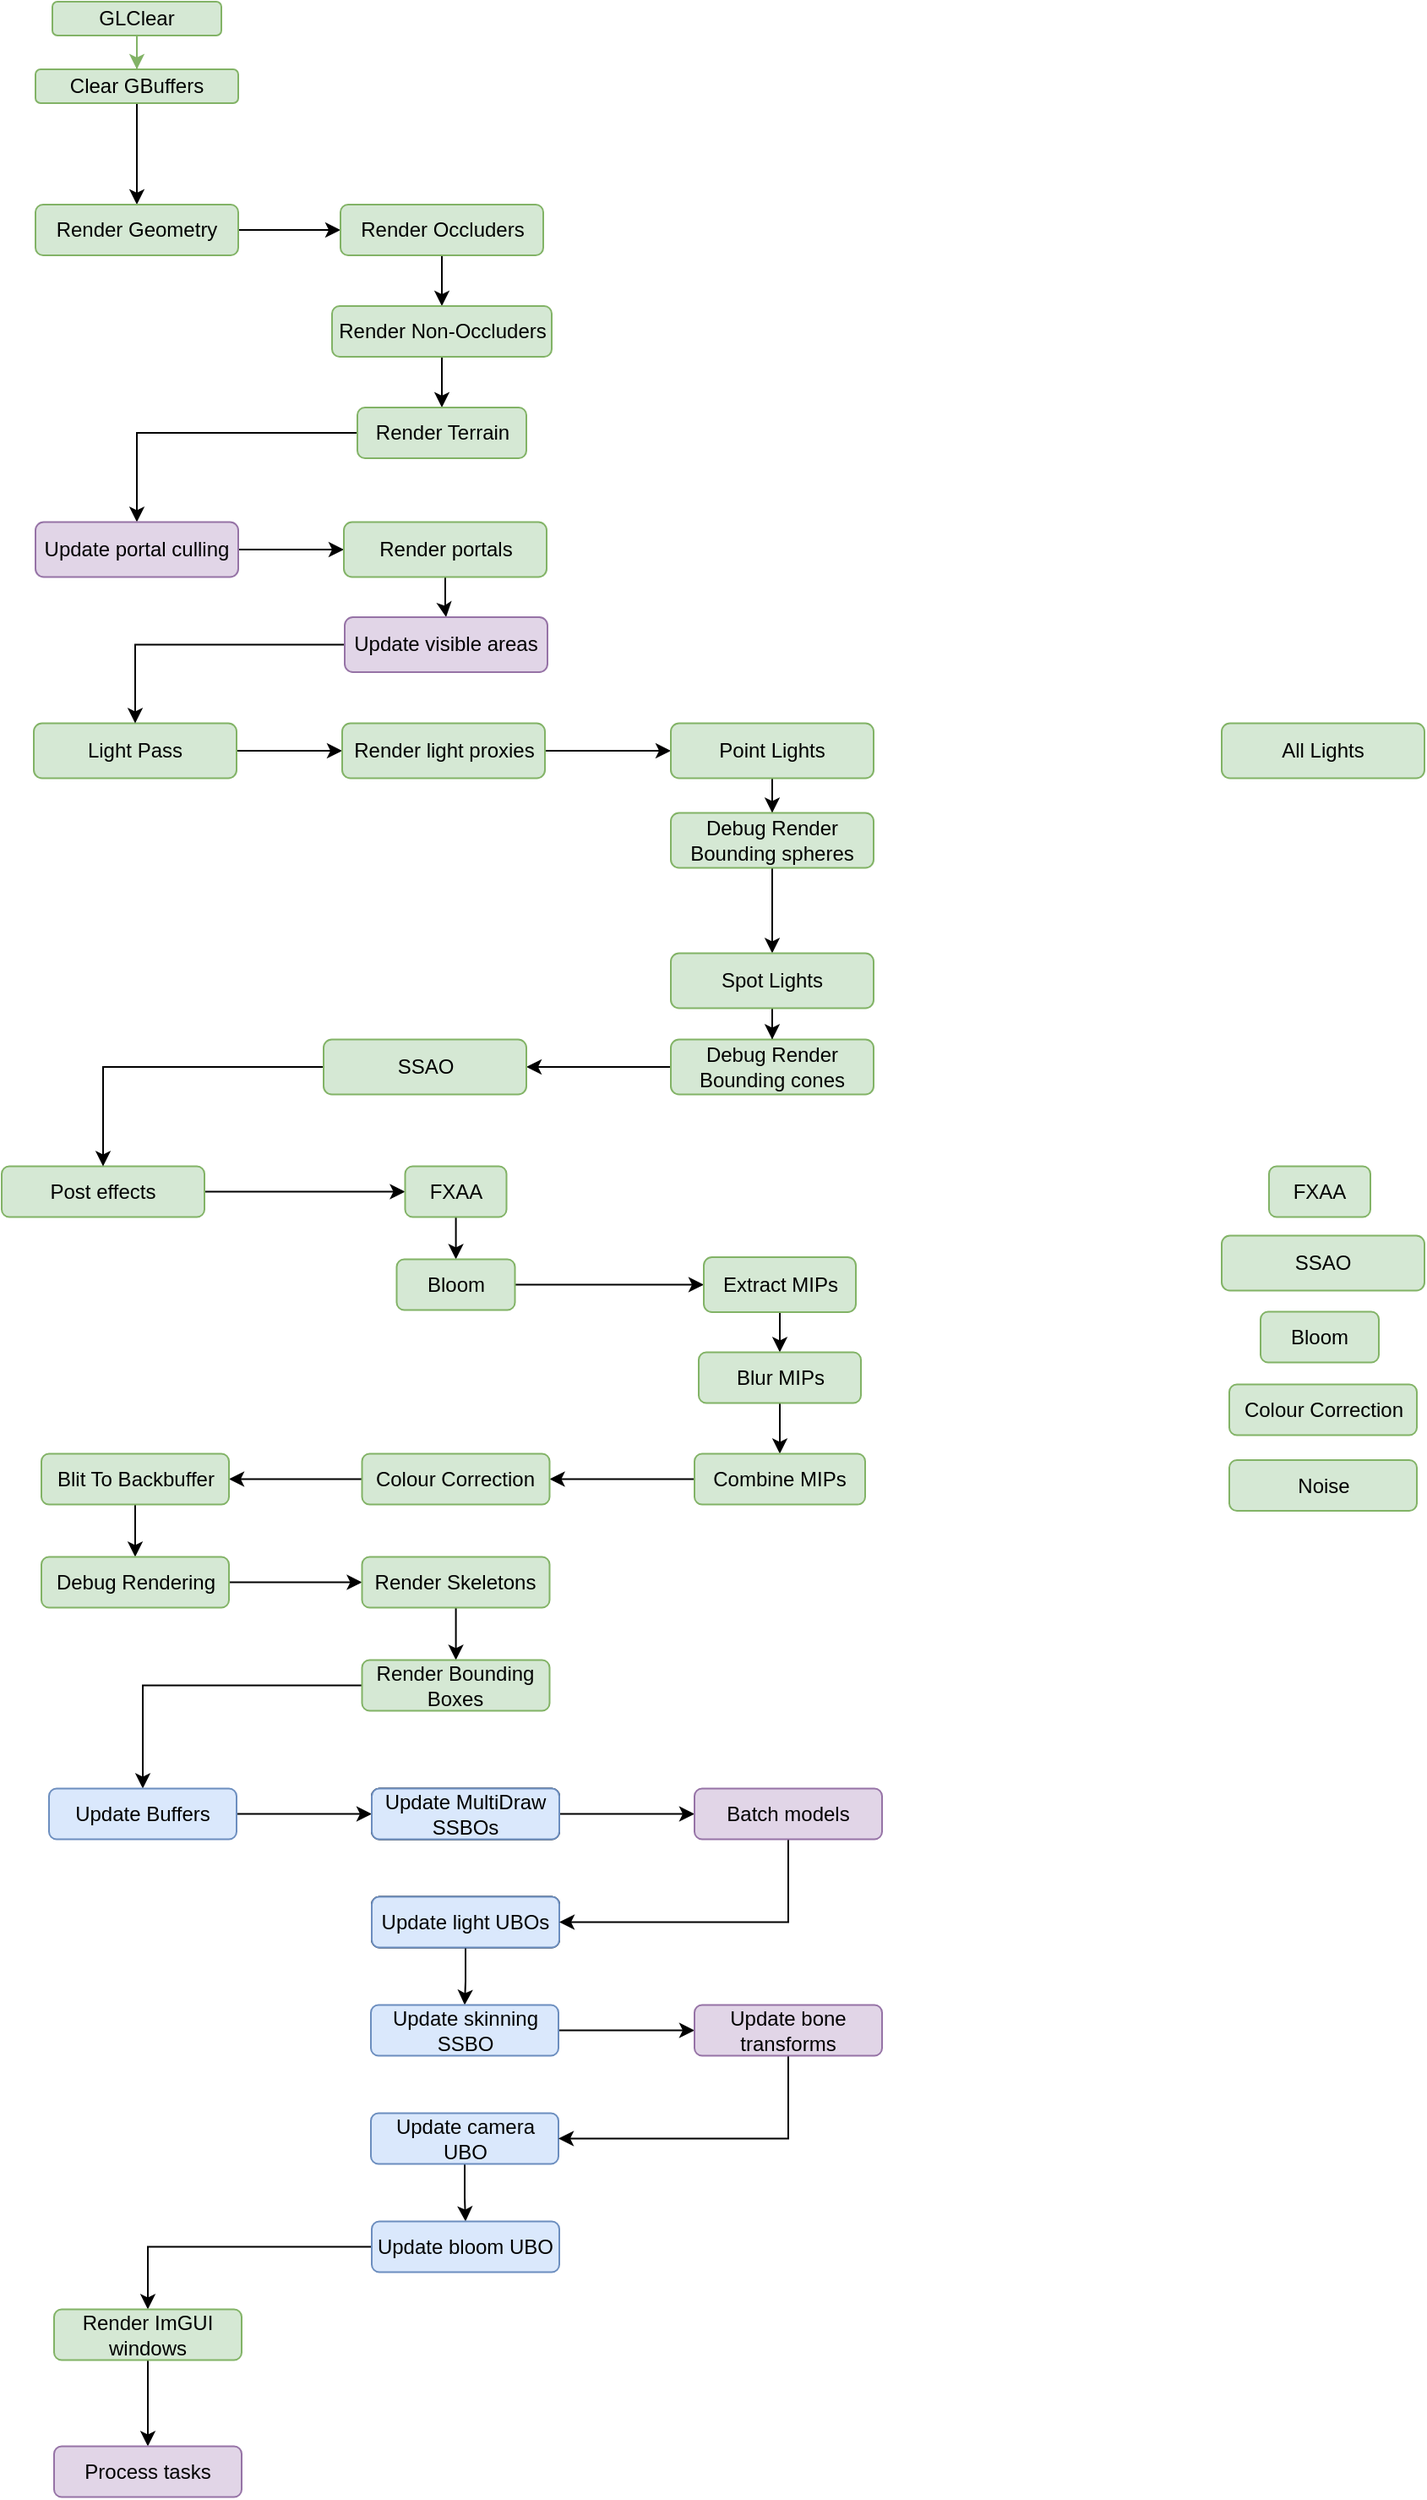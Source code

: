 <mxfile version="20.6.2" type="device"><diagram id="C5RBs43oDa-KdzZeNtuy" name="Page-1"><mxGraphModel dx="1422" dy="774" grid="0" gridSize="10" guides="1" tooltips="1" connect="1" arrows="1" fold="1" page="0" pageScale="1" pageWidth="827" pageHeight="1169" math="0" shadow="0"><root><mxCell id="WIyWlLk6GJQsqaUBKTNV-0"/><mxCell id="WIyWlLk6GJQsqaUBKTNV-1" parent="WIyWlLk6GJQsqaUBKTNV-0"/><mxCell id="azEwb-M1wzcPMQj55w-4-2" value="" style="edgeStyle=orthogonalEdgeStyle;rounded=0;orthogonalLoop=1;jettySize=auto;html=1;fillColor=#d5e8d4;strokeColor=#82b366;" parent="WIyWlLk6GJQsqaUBKTNV-1" source="azEwb-M1wzcPMQj55w-4-0" target="azEwb-M1wzcPMQj55w-4-1" edge="1"><mxGeometry relative="1" as="geometry"/></mxCell><mxCell id="azEwb-M1wzcPMQj55w-4-0" value="GLClear" style="rounded=1;whiteSpace=wrap;html=1;fillColor=#d5e8d4;strokeColor=#82b366;" parent="WIyWlLk6GJQsqaUBKTNV-1" vertex="1"><mxGeometry x="38" y="8" width="100" height="20" as="geometry"/></mxCell><mxCell id="azEwb-M1wzcPMQj55w-4-4" value="" style="edgeStyle=orthogonalEdgeStyle;rounded=0;orthogonalLoop=1;jettySize=auto;html=1;" parent="WIyWlLk6GJQsqaUBKTNV-1" source="azEwb-M1wzcPMQj55w-4-1" target="azEwb-M1wzcPMQj55w-4-3" edge="1"><mxGeometry relative="1" as="geometry"/></mxCell><mxCell id="azEwb-M1wzcPMQj55w-4-1" value="Clear GBuffers" style="rounded=1;whiteSpace=wrap;html=1;fillColor=#d5e8d4;strokeColor=#82b366;" parent="WIyWlLk6GJQsqaUBKTNV-1" vertex="1"><mxGeometry x="28" y="48" width="120" height="20" as="geometry"/></mxCell><mxCell id="azEwb-M1wzcPMQj55w-4-6" value="" style="edgeStyle=orthogonalEdgeStyle;rounded=0;orthogonalLoop=1;jettySize=auto;html=1;" parent="WIyWlLk6GJQsqaUBKTNV-1" source="azEwb-M1wzcPMQj55w-4-3" target="azEwb-M1wzcPMQj55w-4-5" edge="1"><mxGeometry relative="1" as="geometry"/></mxCell><mxCell id="azEwb-M1wzcPMQj55w-4-3" value="Render Geometry" style="whiteSpace=wrap;html=1;rounded=1;fillColor=#d5e8d4;strokeColor=#82b366;" parent="WIyWlLk6GJQsqaUBKTNV-1" vertex="1"><mxGeometry x="28" y="128" width="120" height="30" as="geometry"/></mxCell><mxCell id="azEwb-M1wzcPMQj55w-4-8" value="" style="edgeStyle=orthogonalEdgeStyle;rounded=0;orthogonalLoop=1;jettySize=auto;html=1;" parent="WIyWlLk6GJQsqaUBKTNV-1" source="azEwb-M1wzcPMQj55w-4-5" target="azEwb-M1wzcPMQj55w-4-7" edge="1"><mxGeometry relative="1" as="geometry"/></mxCell><mxCell id="azEwb-M1wzcPMQj55w-4-5" value="Render Occluders" style="whiteSpace=wrap;html=1;rounded=1;fillColor=#d5e8d4;strokeColor=#82b366;" parent="WIyWlLk6GJQsqaUBKTNV-1" vertex="1"><mxGeometry x="208.5" y="128" width="120" height="30" as="geometry"/></mxCell><mxCell id="azEwb-M1wzcPMQj55w-4-53" value="" style="edgeStyle=orthogonalEdgeStyle;rounded=0;orthogonalLoop=1;jettySize=auto;html=1;" parent="WIyWlLk6GJQsqaUBKTNV-1" source="azEwb-M1wzcPMQj55w-4-7" target="azEwb-M1wzcPMQj55w-4-9" edge="1"><mxGeometry relative="1" as="geometry"/></mxCell><mxCell id="azEwb-M1wzcPMQj55w-4-7" value="Render Non-Occluders" style="whiteSpace=wrap;html=1;rounded=1;fillColor=#d5e8d4;strokeColor=#82b366;" parent="WIyWlLk6GJQsqaUBKTNV-1" vertex="1"><mxGeometry x="203.5" y="188" width="130" height="30" as="geometry"/></mxCell><mxCell id="azEwb-M1wzcPMQj55w-4-12" value="" style="edgeStyle=orthogonalEdgeStyle;rounded=0;orthogonalLoop=1;jettySize=auto;html=1;entryX=0.5;entryY=0;entryDx=0;entryDy=0;exitX=0;exitY=0.5;exitDx=0;exitDy=0;" parent="WIyWlLk6GJQsqaUBKTNV-1" source="azEwb-M1wzcPMQj55w-4-9" target="azEwb-M1wzcPMQj55w-4-11" edge="1"><mxGeometry relative="1" as="geometry"><mxPoint x="218.5" y="332" as="sourcePoint"/></mxGeometry></mxCell><mxCell id="azEwb-M1wzcPMQj55w-4-9" value="Render Terrain" style="whiteSpace=wrap;html=1;rounded=1;fillColor=#d5e8d4;strokeColor=#82b366;" parent="WIyWlLk6GJQsqaUBKTNV-1" vertex="1"><mxGeometry x="218.5" y="248" width="100" height="30" as="geometry"/></mxCell><mxCell id="azEwb-M1wzcPMQj55w-4-72" style="edgeStyle=orthogonalEdgeStyle;rounded=0;orthogonalLoop=1;jettySize=auto;html=1;" parent="WIyWlLk6GJQsqaUBKTNV-1" source="azEwb-M1wzcPMQj55w-4-11" target="azEwb-M1wzcPMQj55w-4-71" edge="1"><mxGeometry relative="1" as="geometry"/></mxCell><mxCell id="azEwb-M1wzcPMQj55w-4-11" value="Update portal culling" style="whiteSpace=wrap;html=1;rounded=1;fillColor=#e1d5e7;strokeColor=#9673a6;" parent="WIyWlLk6GJQsqaUBKTNV-1" vertex="1"><mxGeometry x="28" y="315.75" width="120" height="32.5" as="geometry"/></mxCell><mxCell id="azEwb-M1wzcPMQj55w-4-16" value="" style="edgeStyle=orthogonalEdgeStyle;rounded=0;orthogonalLoop=1;jettySize=auto;html=1;exitX=1;exitY=0.5;exitDx=0;exitDy=0;entryX=0;entryY=0.5;entryDx=0;entryDy=0;" parent="WIyWlLk6GJQsqaUBKTNV-1" source="azEwb-M1wzcPMQj55w-4-13" target="azEwb-M1wzcPMQj55w-4-15" edge="1"><mxGeometry relative="1" as="geometry"/></mxCell><mxCell id="azEwb-M1wzcPMQj55w-4-13" value="Post effects" style="whiteSpace=wrap;html=1;rounded=1;fillColor=#d5e8d4;strokeColor=#82b366;" parent="WIyWlLk6GJQsqaUBKTNV-1" vertex="1"><mxGeometry x="8" y="696.75" width="120" height="30" as="geometry"/></mxCell><mxCell id="azEwb-M1wzcPMQj55w-4-18" value="" style="edgeStyle=orthogonalEdgeStyle;rounded=0;orthogonalLoop=1;jettySize=auto;html=1;" parent="WIyWlLk6GJQsqaUBKTNV-1" source="azEwb-M1wzcPMQj55w-4-15" target="azEwb-M1wzcPMQj55w-4-17" edge="1"><mxGeometry relative="1" as="geometry"/></mxCell><mxCell id="azEwb-M1wzcPMQj55w-4-15" value="FXAA" style="whiteSpace=wrap;html=1;rounded=1;fillColor=#d5e8d4;strokeColor=#82b366;" parent="WIyWlLk6GJQsqaUBKTNV-1" vertex="1"><mxGeometry x="246.75" y="696.75" width="60" height="30" as="geometry"/></mxCell><mxCell id="azEwb-M1wzcPMQj55w-4-20" value="" style="edgeStyle=orthogonalEdgeStyle;rounded=0;orthogonalLoop=1;jettySize=auto;html=1;" parent="WIyWlLk6GJQsqaUBKTNV-1" source="azEwb-M1wzcPMQj55w-4-17" target="azEwb-M1wzcPMQj55w-4-19" edge="1"><mxGeometry relative="1" as="geometry"/></mxCell><mxCell id="azEwb-M1wzcPMQj55w-4-17" value="Bloom" style="whiteSpace=wrap;html=1;rounded=1;fillColor=#d5e8d4;strokeColor=#82b366;" parent="WIyWlLk6GJQsqaUBKTNV-1" vertex="1"><mxGeometry x="241.75" y="751.75" width="70" height="30" as="geometry"/></mxCell><mxCell id="azEwb-M1wzcPMQj55w-4-22" value="" style="edgeStyle=orthogonalEdgeStyle;rounded=0;orthogonalLoop=1;jettySize=auto;html=1;" parent="WIyWlLk6GJQsqaUBKTNV-1" source="azEwb-M1wzcPMQj55w-4-19" target="azEwb-M1wzcPMQj55w-4-21" edge="1"><mxGeometry relative="1" as="geometry"/></mxCell><mxCell id="azEwb-M1wzcPMQj55w-4-19" value="Extract MIPs" style="whiteSpace=wrap;html=1;rounded=1;fillColor=#d5e8d4;strokeColor=#82b366;" parent="WIyWlLk6GJQsqaUBKTNV-1" vertex="1"><mxGeometry x="423.5" y="750.5" width="90" height="32.5" as="geometry"/></mxCell><mxCell id="azEwb-M1wzcPMQj55w-4-24" value="" style="edgeStyle=orthogonalEdgeStyle;rounded=0;orthogonalLoop=1;jettySize=auto;html=1;" parent="WIyWlLk6GJQsqaUBKTNV-1" source="azEwb-M1wzcPMQj55w-4-21" target="azEwb-M1wzcPMQj55w-4-23" edge="1"><mxGeometry relative="1" as="geometry"/></mxCell><mxCell id="azEwb-M1wzcPMQj55w-4-21" value="Blur MIPs" style="whiteSpace=wrap;html=1;rounded=1;fillColor=#d5e8d4;strokeColor=#82b366;" parent="WIyWlLk6GJQsqaUBKTNV-1" vertex="1"><mxGeometry x="420.5" y="806.75" width="96" height="30" as="geometry"/></mxCell><mxCell id="azEwb-M1wzcPMQj55w-4-26" value="" style="edgeStyle=orthogonalEdgeStyle;rounded=0;orthogonalLoop=1;jettySize=auto;html=1;entryX=1;entryY=0.5;entryDx=0;entryDy=0;" parent="WIyWlLk6GJQsqaUBKTNV-1" source="azEwb-M1wzcPMQj55w-4-23" target="azEwb-M1wzcPMQj55w-4-25" edge="1"><mxGeometry relative="1" as="geometry"><mxPoint x="361" y="881.779" as="targetPoint"/></mxGeometry></mxCell><mxCell id="azEwb-M1wzcPMQj55w-4-23" value="Combine MIPs" style="whiteSpace=wrap;html=1;rounded=1;fillColor=#d5e8d4;strokeColor=#82b366;" parent="WIyWlLk6GJQsqaUBKTNV-1" vertex="1"><mxGeometry x="418" y="866.75" width="101" height="30" as="geometry"/></mxCell><mxCell id="azEwb-M1wzcPMQj55w-4-30" value="" style="edgeStyle=orthogonalEdgeStyle;rounded=0;orthogonalLoop=1;jettySize=auto;html=1;" parent="WIyWlLk6GJQsqaUBKTNV-1" source="azEwb-M1wzcPMQj55w-4-25" target="azEwb-M1wzcPMQj55w-4-29" edge="1"><mxGeometry relative="1" as="geometry"/></mxCell><mxCell id="azEwb-M1wzcPMQj55w-4-25" value="Colour Correction" style="whiteSpace=wrap;html=1;rounded=1;fillColor=#d5e8d4;strokeColor=#82b366;" parent="WIyWlLk6GJQsqaUBKTNV-1" vertex="1"><mxGeometry x="221.25" y="866.75" width="111" height="30" as="geometry"/></mxCell><mxCell id="azEwb-M1wzcPMQj55w-4-32" value="" style="edgeStyle=orthogonalEdgeStyle;rounded=0;orthogonalLoop=1;jettySize=auto;html=1;" parent="WIyWlLk6GJQsqaUBKTNV-1" source="azEwb-M1wzcPMQj55w-4-29" target="azEwb-M1wzcPMQj55w-4-31" edge="1"><mxGeometry relative="1" as="geometry"/></mxCell><mxCell id="azEwb-M1wzcPMQj55w-4-29" value="Blit To Backbuffer" style="whiteSpace=wrap;html=1;rounded=1;fillColor=#d5e8d4;strokeColor=#82b366;" parent="WIyWlLk6GJQsqaUBKTNV-1" vertex="1"><mxGeometry x="31.5" y="866.75" width="111" height="30" as="geometry"/></mxCell><mxCell id="azEwb-M1wzcPMQj55w-4-34" value="" style="edgeStyle=orthogonalEdgeStyle;rounded=0;orthogonalLoop=1;jettySize=auto;html=1;" parent="WIyWlLk6GJQsqaUBKTNV-1" source="azEwb-M1wzcPMQj55w-4-31" target="azEwb-M1wzcPMQj55w-4-33" edge="1"><mxGeometry relative="1" as="geometry"/></mxCell><mxCell id="azEwb-M1wzcPMQj55w-4-31" value="Debug Rendering" style="whiteSpace=wrap;html=1;rounded=1;fillColor=#d5e8d4;strokeColor=#82b366;" parent="WIyWlLk6GJQsqaUBKTNV-1" vertex="1"><mxGeometry x="31.5" y="927.75" width="111" height="30" as="geometry"/></mxCell><mxCell id="azEwb-M1wzcPMQj55w-4-36" value="" style="edgeStyle=orthogonalEdgeStyle;rounded=0;orthogonalLoop=1;jettySize=auto;html=1;" parent="WIyWlLk6GJQsqaUBKTNV-1" source="azEwb-M1wzcPMQj55w-4-33" target="azEwb-M1wzcPMQj55w-4-35" edge="1"><mxGeometry relative="1" as="geometry"/></mxCell><mxCell id="azEwb-M1wzcPMQj55w-4-33" value="Render Skeletons" style="whiteSpace=wrap;html=1;rounded=1;fillColor=#d5e8d4;strokeColor=#82b366;" parent="WIyWlLk6GJQsqaUBKTNV-1" vertex="1"><mxGeometry x="221.25" y="927.75" width="111" height="30" as="geometry"/></mxCell><mxCell id="azEwb-M1wzcPMQj55w-4-55" value="" style="edgeStyle=orthogonalEdgeStyle;rounded=0;orthogonalLoop=1;jettySize=auto;html=1;" parent="WIyWlLk6GJQsqaUBKTNV-1" source="azEwb-M1wzcPMQj55w-4-35" target="azEwb-M1wzcPMQj55w-4-54" edge="1"><mxGeometry relative="1" as="geometry"/></mxCell><mxCell id="azEwb-M1wzcPMQj55w-4-35" value="Render Bounding Boxes" style="whiteSpace=wrap;html=1;rounded=1;fillColor=#d5e8d4;strokeColor=#82b366;" parent="WIyWlLk6GJQsqaUBKTNV-1" vertex="1"><mxGeometry x="221.25" y="988.75" width="111" height="30" as="geometry"/></mxCell><mxCell id="azEwb-M1wzcPMQj55w-4-40" value="" style="edgeStyle=orthogonalEdgeStyle;rounded=0;orthogonalLoop=1;jettySize=auto;html=1;" parent="WIyWlLk6GJQsqaUBKTNV-1" source="azEwb-M1wzcPMQj55w-4-37" target="azEwb-M1wzcPMQj55w-4-39" edge="1"><mxGeometry relative="1" as="geometry"/></mxCell><mxCell id="azEwb-M1wzcPMQj55w-4-37" value="Light Pass" style="whiteSpace=wrap;html=1;rounded=1;fillColor=#d5e8d4;strokeColor=#82b366;" parent="WIyWlLk6GJQsqaUBKTNV-1" vertex="1"><mxGeometry x="27" y="434.75" width="120" height="32.5" as="geometry"/></mxCell><mxCell id="azEwb-M1wzcPMQj55w-4-42" value="" style="edgeStyle=orthogonalEdgeStyle;rounded=0;orthogonalLoop=1;jettySize=auto;html=1;" parent="WIyWlLk6GJQsqaUBKTNV-1" source="azEwb-M1wzcPMQj55w-4-39" target="azEwb-M1wzcPMQj55w-4-41" edge="1"><mxGeometry relative="1" as="geometry"/></mxCell><mxCell id="azEwb-M1wzcPMQj55w-4-39" value="Render light proxies" style="whiteSpace=wrap;html=1;rounded=1;fillColor=#d5e8d4;strokeColor=#82b366;" parent="WIyWlLk6GJQsqaUBKTNV-1" vertex="1"><mxGeometry x="209.5" y="434.75" width="120" height="32.5" as="geometry"/></mxCell><mxCell id="azEwb-M1wzcPMQj55w-4-44" value="" style="edgeStyle=orthogonalEdgeStyle;rounded=0;orthogonalLoop=1;jettySize=auto;html=1;" parent="WIyWlLk6GJQsqaUBKTNV-1" source="azEwb-M1wzcPMQj55w-4-41" target="azEwb-M1wzcPMQj55w-4-43" edge="1"><mxGeometry relative="1" as="geometry"/></mxCell><mxCell id="azEwb-M1wzcPMQj55w-4-41" value="Point Lights" style="whiteSpace=wrap;html=1;rounded=1;fillColor=#d5e8d4;strokeColor=#82b366;" parent="WIyWlLk6GJQsqaUBKTNV-1" vertex="1"><mxGeometry x="404" y="434.75" width="120" height="32.5" as="geometry"/></mxCell><mxCell id="azEwb-M1wzcPMQj55w-4-46" value="" style="edgeStyle=orthogonalEdgeStyle;rounded=0;orthogonalLoop=1;jettySize=auto;html=1;" parent="WIyWlLk6GJQsqaUBKTNV-1" source="azEwb-M1wzcPMQj55w-4-43" target="azEwb-M1wzcPMQj55w-4-45" edge="1"><mxGeometry relative="1" as="geometry"/></mxCell><mxCell id="azEwb-M1wzcPMQj55w-4-43" value="Debug Render Bounding spheres" style="whiteSpace=wrap;html=1;rounded=1;fillColor=#d5e8d4;strokeColor=#82b366;" parent="WIyWlLk6GJQsqaUBKTNV-1" vertex="1"><mxGeometry x="404" y="487.75" width="120" height="32.5" as="geometry"/></mxCell><mxCell id="azEwb-M1wzcPMQj55w-4-49" value="" style="edgeStyle=orthogonalEdgeStyle;rounded=0;orthogonalLoop=1;jettySize=auto;html=1;" parent="WIyWlLk6GJQsqaUBKTNV-1" source="azEwb-M1wzcPMQj55w-4-45" target="azEwb-M1wzcPMQj55w-4-48" edge="1"><mxGeometry relative="1" as="geometry"/></mxCell><mxCell id="azEwb-M1wzcPMQj55w-4-45" value="Spot Lights" style="whiteSpace=wrap;html=1;rounded=1;fillColor=#d5e8d4;strokeColor=#82b366;" parent="WIyWlLk6GJQsqaUBKTNV-1" vertex="1"><mxGeometry x="404" y="570.75" width="120" height="32.5" as="geometry"/></mxCell><mxCell id="azEwb-M1wzcPMQj55w-4-51" value="" style="edgeStyle=orthogonalEdgeStyle;rounded=0;orthogonalLoop=1;jettySize=auto;html=1;" parent="WIyWlLk6GJQsqaUBKTNV-1" source="azEwb-M1wzcPMQj55w-4-48" target="azEwb-M1wzcPMQj55w-4-50" edge="1"><mxGeometry relative="1" as="geometry"/></mxCell><mxCell id="azEwb-M1wzcPMQj55w-4-48" value="Debug Render Bounding cones" style="whiteSpace=wrap;html=1;rounded=1;fillColor=#d5e8d4;strokeColor=#82b366;" parent="WIyWlLk6GJQsqaUBKTNV-1" vertex="1"><mxGeometry x="404" y="621.75" width="120" height="32.5" as="geometry"/></mxCell><mxCell id="azEwb-M1wzcPMQj55w-4-52" style="edgeStyle=orthogonalEdgeStyle;rounded=0;orthogonalLoop=1;jettySize=auto;html=1;" parent="WIyWlLk6GJQsqaUBKTNV-1" source="azEwb-M1wzcPMQj55w-4-50" target="azEwb-M1wzcPMQj55w-4-13" edge="1"><mxGeometry relative="1" as="geometry"/></mxCell><mxCell id="azEwb-M1wzcPMQj55w-4-50" value="SSAO" style="whiteSpace=wrap;html=1;rounded=1;fillColor=#d5e8d4;strokeColor=#82b366;" parent="WIyWlLk6GJQsqaUBKTNV-1" vertex="1"><mxGeometry x="198.5" y="621.75" width="120" height="32.5" as="geometry"/></mxCell><mxCell id="azEwb-M1wzcPMQj55w-4-57" value="" style="edgeStyle=orthogonalEdgeStyle;rounded=0;orthogonalLoop=1;jettySize=auto;html=1;" parent="WIyWlLk6GJQsqaUBKTNV-1" source="azEwb-M1wzcPMQj55w-4-54" target="azEwb-M1wzcPMQj55w-4-56" edge="1"><mxGeometry relative="1" as="geometry"/></mxCell><mxCell id="azEwb-M1wzcPMQj55w-4-54" value="Update Buffers" style="whiteSpace=wrap;html=1;rounded=1;fillColor=#dae8fc;strokeColor=#6c8ebf;" parent="WIyWlLk6GJQsqaUBKTNV-1" vertex="1"><mxGeometry x="36" y="1064.75" width="111" height="30" as="geometry"/></mxCell><mxCell id="azEwb-M1wzcPMQj55w-4-56" value="Update MultiDraw SSBOs" style="whiteSpace=wrap;html=1;rounded=1;" parent="WIyWlLk6GJQsqaUBKTNV-1" vertex="1"><mxGeometry x="227" y="1064.75" width="111" height="30" as="geometry"/></mxCell><mxCell id="azEwb-M1wzcPMQj55w-4-61" value="" style="edgeStyle=orthogonalEdgeStyle;rounded=0;orthogonalLoop=1;jettySize=auto;html=1;" parent="WIyWlLk6GJQsqaUBKTNV-1" source="azEwb-M1wzcPMQj55w-4-58" target="azEwb-M1wzcPMQj55w-4-60" edge="1"><mxGeometry relative="1" as="geometry"/></mxCell><mxCell id="azEwb-M1wzcPMQj55w-4-58" value="Update light UBOs" style="whiteSpace=wrap;html=1;rounded=1;" parent="WIyWlLk6GJQsqaUBKTNV-1" vertex="1"><mxGeometry x="227" y="1128.75" width="111" height="30" as="geometry"/></mxCell><mxCell id="azEwb-M1wzcPMQj55w-4-85" value="" style="edgeStyle=orthogonalEdgeStyle;rounded=0;orthogonalLoop=1;jettySize=auto;html=1;" parent="WIyWlLk6GJQsqaUBKTNV-1" source="azEwb-M1wzcPMQj55w-4-60" target="azEwb-M1wzcPMQj55w-4-84" edge="1"><mxGeometry relative="1" as="geometry"/></mxCell><mxCell id="azEwb-M1wzcPMQj55w-4-60" value="Update skinning SSBO" style="whiteSpace=wrap;html=1;rounded=1;fillColor=#dae8fc;strokeColor=#6c8ebf;" parent="WIyWlLk6GJQsqaUBKTNV-1" vertex="1"><mxGeometry x="226.5" y="1192.75" width="111" height="30" as="geometry"/></mxCell><mxCell id="azEwb-M1wzcPMQj55w-4-65" value="" style="edgeStyle=orthogonalEdgeStyle;rounded=0;orthogonalLoop=1;jettySize=auto;html=1;" parent="WIyWlLk6GJQsqaUBKTNV-1" source="azEwb-M1wzcPMQj55w-4-62" target="azEwb-M1wzcPMQj55w-4-64" edge="1"><mxGeometry relative="1" as="geometry"/></mxCell><mxCell id="azEwb-M1wzcPMQj55w-4-62" value="Update camera UBO" style="whiteSpace=wrap;html=1;rounded=1;fillColor=#dae8fc;strokeColor=#6c8ebf;" parent="WIyWlLk6GJQsqaUBKTNV-1" vertex="1"><mxGeometry x="226.5" y="1256.75" width="111" height="30" as="geometry"/></mxCell><mxCell id="azEwb-M1wzcPMQj55w-4-67" value="" style="edgeStyle=orthogonalEdgeStyle;rounded=0;orthogonalLoop=1;jettySize=auto;html=1;" parent="WIyWlLk6GJQsqaUBKTNV-1" source="azEwb-M1wzcPMQj55w-4-64" target="azEwb-M1wzcPMQj55w-4-66" edge="1"><mxGeometry relative="1" as="geometry"/></mxCell><mxCell id="azEwb-M1wzcPMQj55w-4-64" value="Update bloom UBO" style="whiteSpace=wrap;html=1;rounded=1;fillColor=#dae8fc;strokeColor=#6c8ebf;" parent="WIyWlLk6GJQsqaUBKTNV-1" vertex="1"><mxGeometry x="227" y="1320.75" width="111" height="30" as="geometry"/></mxCell><mxCell id="azEwb-M1wzcPMQj55w-4-69" value="" style="edgeStyle=orthogonalEdgeStyle;rounded=0;orthogonalLoop=1;jettySize=auto;html=1;" parent="WIyWlLk6GJQsqaUBKTNV-1" source="azEwb-M1wzcPMQj55w-4-66" target="azEwb-M1wzcPMQj55w-4-68" edge="1"><mxGeometry relative="1" as="geometry"/></mxCell><mxCell id="azEwb-M1wzcPMQj55w-4-66" value="Render ImGUI windows" style="whiteSpace=wrap;html=1;rounded=1;fillColor=#d5e8d4;strokeColor=#82b366;" parent="WIyWlLk6GJQsqaUBKTNV-1" vertex="1"><mxGeometry x="39" y="1372.75" width="111" height="30" as="geometry"/></mxCell><mxCell id="azEwb-M1wzcPMQj55w-4-68" value="Process tasks" style="whiteSpace=wrap;html=1;rounded=1;fillColor=#e1d5e7;strokeColor=#9673a6;" parent="WIyWlLk6GJQsqaUBKTNV-1" vertex="1"><mxGeometry x="39" y="1453.75" width="111" height="30" as="geometry"/></mxCell><mxCell id="azEwb-M1wzcPMQj55w-4-75" style="edgeStyle=orthogonalEdgeStyle;rounded=0;orthogonalLoop=1;jettySize=auto;html=1;" parent="WIyWlLk6GJQsqaUBKTNV-1" source="azEwb-M1wzcPMQj55w-4-71" target="azEwb-M1wzcPMQj55w-4-74" edge="1"><mxGeometry relative="1" as="geometry"/></mxCell><mxCell id="azEwb-M1wzcPMQj55w-4-71" value="Render portals" style="whiteSpace=wrap;html=1;rounded=1;fillColor=#d5e8d4;strokeColor=#82b366;" parent="WIyWlLk6GJQsqaUBKTNV-1" vertex="1"><mxGeometry x="210.5" y="315.75" width="120" height="32.5" as="geometry"/></mxCell><mxCell id="azEwb-M1wzcPMQj55w-4-76" style="edgeStyle=orthogonalEdgeStyle;rounded=0;orthogonalLoop=1;jettySize=auto;html=1;" parent="WIyWlLk6GJQsqaUBKTNV-1" source="azEwb-M1wzcPMQj55w-4-74" target="azEwb-M1wzcPMQj55w-4-37" edge="1"><mxGeometry relative="1" as="geometry"/></mxCell><mxCell id="azEwb-M1wzcPMQj55w-4-74" value="Update visible areas" style="whiteSpace=wrap;html=1;rounded=1;fillColor=#e1d5e7;strokeColor=#9673a6;" parent="WIyWlLk6GJQsqaUBKTNV-1" vertex="1"><mxGeometry x="211" y="372" width="120" height="32.5" as="geometry"/></mxCell><mxCell id="azEwb-M1wzcPMQj55w-4-83" value="" style="edgeStyle=orthogonalEdgeStyle;rounded=0;orthogonalLoop=1;jettySize=auto;html=1;" parent="WIyWlLk6GJQsqaUBKTNV-1" source="azEwb-M1wzcPMQj55w-4-77" target="azEwb-M1wzcPMQj55w-4-79" edge="1"><mxGeometry relative="1" as="geometry"/></mxCell><mxCell id="azEwb-M1wzcPMQj55w-4-77" value="Update MultiDraw SSBOs" style="whiteSpace=wrap;html=1;rounded=1;fillColor=#dae8fc;strokeColor=#6c8ebf;" parent="WIyWlLk6GJQsqaUBKTNV-1" vertex="1"><mxGeometry x="227" y="1064.75" width="111" height="30" as="geometry"/></mxCell><mxCell id="azEwb-M1wzcPMQj55w-4-78" value="Update light UBOs" style="whiteSpace=wrap;html=1;rounded=1;fillColor=#dae8fc;strokeColor=#6c8ebf;" parent="WIyWlLk6GJQsqaUBKTNV-1" vertex="1"><mxGeometry x="227" y="1128.75" width="111" height="30" as="geometry"/></mxCell><mxCell id="azEwb-M1wzcPMQj55w-4-82" style="edgeStyle=orthogonalEdgeStyle;rounded=0;orthogonalLoop=1;jettySize=auto;html=1;entryX=1;entryY=0.5;entryDx=0;entryDy=0;exitX=0.5;exitY=1;exitDx=0;exitDy=0;" parent="WIyWlLk6GJQsqaUBKTNV-1" source="azEwb-M1wzcPMQj55w-4-79" target="azEwb-M1wzcPMQj55w-4-78" edge="1"><mxGeometry relative="1" as="geometry"/></mxCell><mxCell id="azEwb-M1wzcPMQj55w-4-79" value="Batch models" style="whiteSpace=wrap;html=1;rounded=1;fillColor=#e1d5e7;strokeColor=#9673a6;" parent="WIyWlLk6GJQsqaUBKTNV-1" vertex="1"><mxGeometry x="418" y="1064.75" width="111" height="30" as="geometry"/></mxCell><mxCell id="azEwb-M1wzcPMQj55w-4-86" style="edgeStyle=orthogonalEdgeStyle;rounded=0;orthogonalLoop=1;jettySize=auto;html=1;entryX=1;entryY=0.5;entryDx=0;entryDy=0;exitX=0.5;exitY=1;exitDx=0;exitDy=0;" parent="WIyWlLk6GJQsqaUBKTNV-1" source="azEwb-M1wzcPMQj55w-4-84" target="azEwb-M1wzcPMQj55w-4-62" edge="1"><mxGeometry relative="1" as="geometry"/></mxCell><mxCell id="azEwb-M1wzcPMQj55w-4-84" value="Update bone transforms" style="whiteSpace=wrap;html=1;rounded=1;fillColor=#e1d5e7;strokeColor=#9673a6;" parent="WIyWlLk6GJQsqaUBKTNV-1" vertex="1"><mxGeometry x="418" y="1192.75" width="111" height="30" as="geometry"/></mxCell><mxCell id="0D1l0nnX-IcGhdAkTvze-0" value="FXAA" style="whiteSpace=wrap;html=1;rounded=1;fillColor=#d5e8d4;strokeColor=#82b366;" vertex="1" parent="WIyWlLk6GJQsqaUBKTNV-1"><mxGeometry x="758" y="696.75" width="60" height="30" as="geometry"/></mxCell><mxCell id="0D1l0nnX-IcGhdAkTvze-1" value="SSAO" style="whiteSpace=wrap;html=1;rounded=1;fillColor=#d5e8d4;strokeColor=#82b366;" vertex="1" parent="WIyWlLk6GJQsqaUBKTNV-1"><mxGeometry x="730" y="737.75" width="120" height="32.5" as="geometry"/></mxCell><mxCell id="0D1l0nnX-IcGhdAkTvze-2" value="Bloom" style="whiteSpace=wrap;html=1;rounded=1;fillColor=#d5e8d4;strokeColor=#82b366;" vertex="1" parent="WIyWlLk6GJQsqaUBKTNV-1"><mxGeometry x="753" y="782.75" width="70" height="30" as="geometry"/></mxCell><mxCell id="0D1l0nnX-IcGhdAkTvze-3" value="Colour Correction" style="whiteSpace=wrap;html=1;rounded=1;fillColor=#d5e8d4;strokeColor=#82b366;" vertex="1" parent="WIyWlLk6GJQsqaUBKTNV-1"><mxGeometry x="734.5" y="825.75" width="111" height="30" as="geometry"/></mxCell><mxCell id="0D1l0nnX-IcGhdAkTvze-4" value="All Lights" style="whiteSpace=wrap;html=1;rounded=1;fillColor=#d5e8d4;strokeColor=#82b366;" vertex="1" parent="WIyWlLk6GJQsqaUBKTNV-1"><mxGeometry x="730" y="434.75" width="120" height="32.5" as="geometry"/></mxCell><mxCell id="0D1l0nnX-IcGhdAkTvze-5" value="Noise" style="whiteSpace=wrap;html=1;rounded=1;fillColor=#d5e8d4;strokeColor=#82b366;" vertex="1" parent="WIyWlLk6GJQsqaUBKTNV-1"><mxGeometry x="734.5" y="870.5" width="111" height="30" as="geometry"/></mxCell></root></mxGraphModel></diagram></mxfile>